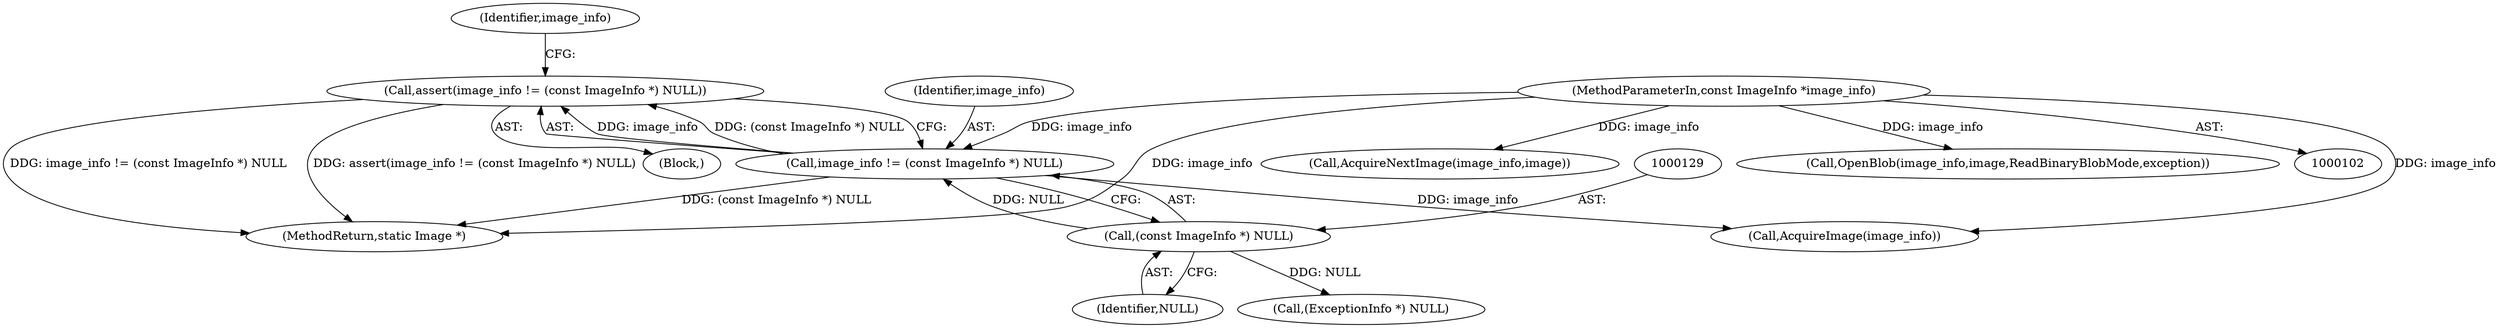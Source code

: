 digraph "0_ImageMagick_48bcf7c39302cdf9b0d9202ad03bf1b95152c44d@API" {
"1000125" [label="(Call,assert(image_info != (const ImageInfo *) NULL))"];
"1000126" [label="(Call,image_info != (const ImageInfo *) NULL)"];
"1000103" [label="(MethodParameterIn,const ImageInfo *image_info)"];
"1000128" [label="(Call,(const ImageInfo *) NULL)"];
"1000817" [label="(Call,AcquireNextImage(image_info,image))"];
"1000166" [label="(Call,AcquireImage(image_info))"];
"1000125" [label="(Call,assert(image_info != (const ImageInfo *) NULL))"];
"1000103" [label="(MethodParameterIn,const ImageInfo *image_info)"];
"1000130" [label="(Identifier,NULL)"];
"1000127" [label="(Identifier,image_info)"];
"1000155" [label="(Call,(ExceptionInfo *) NULL)"];
"1000870" [label="(MethodReturn,static Image *)"];
"1000128" [label="(Call,(const ImageInfo *) NULL)"];
"1000134" [label="(Identifier,image_info)"];
"1000170" [label="(Call,OpenBlob(image_info,image,ReadBinaryBlobMode,exception))"];
"1000105" [label="(Block,)"];
"1000126" [label="(Call,image_info != (const ImageInfo *) NULL)"];
"1000125" -> "1000105"  [label="AST: "];
"1000125" -> "1000126"  [label="CFG: "];
"1000126" -> "1000125"  [label="AST: "];
"1000134" -> "1000125"  [label="CFG: "];
"1000125" -> "1000870"  [label="DDG: image_info != (const ImageInfo *) NULL"];
"1000125" -> "1000870"  [label="DDG: assert(image_info != (const ImageInfo *) NULL)"];
"1000126" -> "1000125"  [label="DDG: image_info"];
"1000126" -> "1000125"  [label="DDG: (const ImageInfo *) NULL"];
"1000126" -> "1000128"  [label="CFG: "];
"1000127" -> "1000126"  [label="AST: "];
"1000128" -> "1000126"  [label="AST: "];
"1000126" -> "1000870"  [label="DDG: (const ImageInfo *) NULL"];
"1000103" -> "1000126"  [label="DDG: image_info"];
"1000128" -> "1000126"  [label="DDG: NULL"];
"1000126" -> "1000166"  [label="DDG: image_info"];
"1000103" -> "1000102"  [label="AST: "];
"1000103" -> "1000870"  [label="DDG: image_info"];
"1000103" -> "1000166"  [label="DDG: image_info"];
"1000103" -> "1000170"  [label="DDG: image_info"];
"1000103" -> "1000817"  [label="DDG: image_info"];
"1000128" -> "1000130"  [label="CFG: "];
"1000129" -> "1000128"  [label="AST: "];
"1000130" -> "1000128"  [label="AST: "];
"1000128" -> "1000155"  [label="DDG: NULL"];
}

